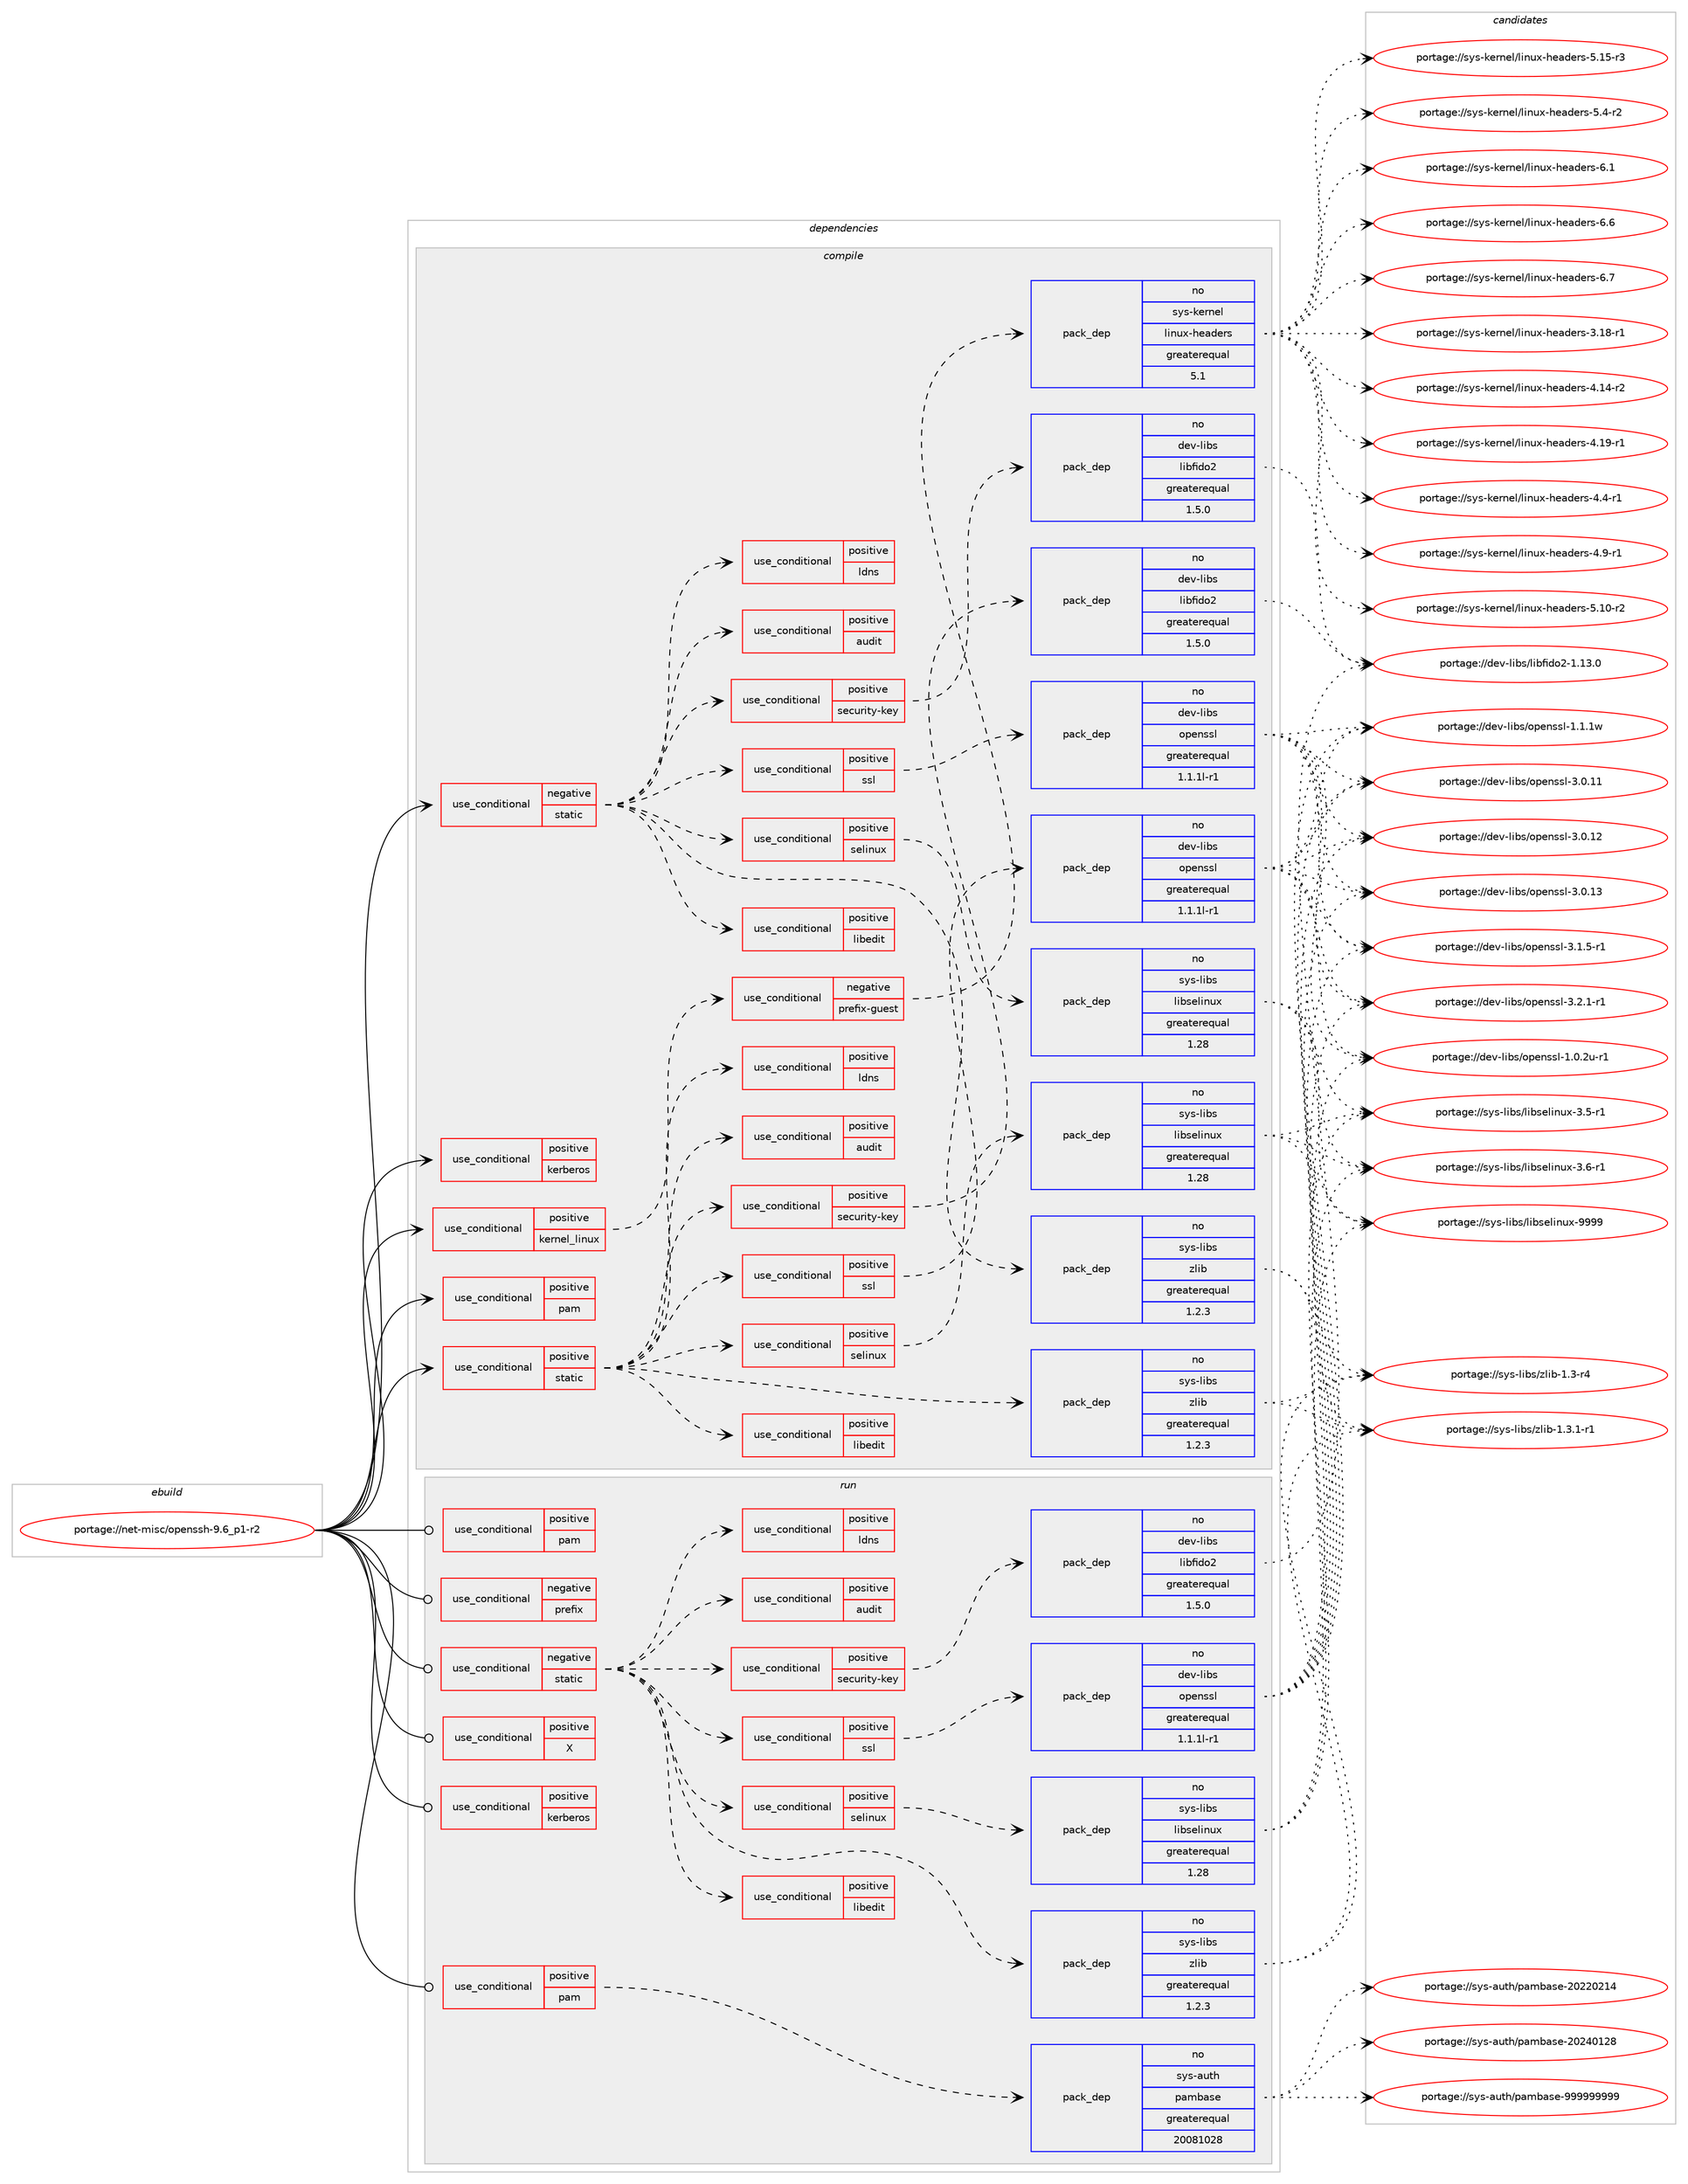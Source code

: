 digraph prolog {

# *************
# Graph options
# *************

newrank=true;
concentrate=true;
compound=true;
graph [rankdir=LR,fontname=Helvetica,fontsize=10,ranksep=1.5];#, ranksep=2.5, nodesep=0.2];
edge  [arrowhead=vee];
node  [fontname=Helvetica,fontsize=10];

# **********
# The ebuild
# **********

subgraph cluster_leftcol {
color=gray;
rank=same;
label=<<i>ebuild</i>>;
id [label="portage://net-misc/openssh-9.6_p1-r2", color=red, width=4, href="../net-misc/openssh-9.6_p1-r2.svg"];
}

# ****************
# The dependencies
# ****************

subgraph cluster_midcol {
color=gray;
label=<<i>dependencies</i>>;
subgraph cluster_compile {
fillcolor="#eeeeee";
style=filled;
label=<<i>compile</i>>;
subgraph cond3177 {
dependency4080 [label=<<TABLE BORDER="0" CELLBORDER="1" CELLSPACING="0" CELLPADDING="4"><TR><TD ROWSPAN="3" CELLPADDING="10">use_conditional</TD></TR><TR><TD>negative</TD></TR><TR><TD>static</TD></TR></TABLE>>, shape=none, color=red];
subgraph cond3178 {
dependency4081 [label=<<TABLE BORDER="0" CELLBORDER="1" CELLSPACING="0" CELLPADDING="4"><TR><TD ROWSPAN="3" CELLPADDING="10">use_conditional</TD></TR><TR><TD>positive</TD></TR><TR><TD>audit</TD></TR></TABLE>>, shape=none, color=red];
# *** BEGIN UNKNOWN DEPENDENCY TYPE (TODO) ***
# dependency4081 -> package_dependency(portage://net-misc/openssh-9.6_p1-r2,install,no,sys-process,audit,none,[,,],[],[])
# *** END UNKNOWN DEPENDENCY TYPE (TODO) ***

}
dependency4080:e -> dependency4081:w [weight=20,style="dashed",arrowhead="vee"];
subgraph cond3179 {
dependency4082 [label=<<TABLE BORDER="0" CELLBORDER="1" CELLSPACING="0" CELLPADDING="4"><TR><TD ROWSPAN="3" CELLPADDING="10">use_conditional</TD></TR><TR><TD>positive</TD></TR><TR><TD>ldns</TD></TR></TABLE>>, shape=none, color=red];
# *** BEGIN UNKNOWN DEPENDENCY TYPE (TODO) ***
# dependency4082 -> package_dependency(portage://net-misc/openssh-9.6_p1-r2,install,no,net-libs,ldns,none,[,,],[],[])
# *** END UNKNOWN DEPENDENCY TYPE (TODO) ***

# *** BEGIN UNKNOWN DEPENDENCY TYPE (TODO) ***
# dependency4082 -> package_dependency(portage://net-misc/openssh-9.6_p1-r2,install,no,net-libs,ldns,none,[,,],[],[use(enable(ecdsa),positive),use(enable(ssl),positive)])
# *** END UNKNOWN DEPENDENCY TYPE (TODO) ***

}
dependency4080:e -> dependency4082:w [weight=20,style="dashed",arrowhead="vee"];
subgraph cond3180 {
dependency4083 [label=<<TABLE BORDER="0" CELLBORDER="1" CELLSPACING="0" CELLPADDING="4"><TR><TD ROWSPAN="3" CELLPADDING="10">use_conditional</TD></TR><TR><TD>positive</TD></TR><TR><TD>libedit</TD></TR></TABLE>>, shape=none, color=red];
# *** BEGIN UNKNOWN DEPENDENCY TYPE (TODO) ***
# dependency4083 -> package_dependency(portage://net-misc/openssh-9.6_p1-r2,install,no,dev-libs,libedit,none,[,,],any_same_slot,[])
# *** END UNKNOWN DEPENDENCY TYPE (TODO) ***

}
dependency4080:e -> dependency4083:w [weight=20,style="dashed",arrowhead="vee"];
subgraph cond3181 {
dependency4084 [label=<<TABLE BORDER="0" CELLBORDER="1" CELLSPACING="0" CELLPADDING="4"><TR><TD ROWSPAN="3" CELLPADDING="10">use_conditional</TD></TR><TR><TD>positive</TD></TR><TR><TD>security-key</TD></TR></TABLE>>, shape=none, color=red];
subgraph pack863 {
dependency4085 [label=<<TABLE BORDER="0" CELLBORDER="1" CELLSPACING="0" CELLPADDING="4" WIDTH="220"><TR><TD ROWSPAN="6" CELLPADDING="30">pack_dep</TD></TR><TR><TD WIDTH="110">no</TD></TR><TR><TD>dev-libs</TD></TR><TR><TD>libfido2</TD></TR><TR><TD>greaterequal</TD></TR><TR><TD>1.5.0</TD></TR></TABLE>>, shape=none, color=blue];
}
dependency4084:e -> dependency4085:w [weight=20,style="dashed",arrowhead="vee"];
}
dependency4080:e -> dependency4084:w [weight=20,style="dashed",arrowhead="vee"];
subgraph cond3182 {
dependency4086 [label=<<TABLE BORDER="0" CELLBORDER="1" CELLSPACING="0" CELLPADDING="4"><TR><TD ROWSPAN="3" CELLPADDING="10">use_conditional</TD></TR><TR><TD>positive</TD></TR><TR><TD>selinux</TD></TR></TABLE>>, shape=none, color=red];
subgraph pack864 {
dependency4087 [label=<<TABLE BORDER="0" CELLBORDER="1" CELLSPACING="0" CELLPADDING="4" WIDTH="220"><TR><TD ROWSPAN="6" CELLPADDING="30">pack_dep</TD></TR><TR><TD WIDTH="110">no</TD></TR><TR><TD>sys-libs</TD></TR><TR><TD>libselinux</TD></TR><TR><TD>greaterequal</TD></TR><TR><TD>1.28</TD></TR></TABLE>>, shape=none, color=blue];
}
dependency4086:e -> dependency4087:w [weight=20,style="dashed",arrowhead="vee"];
}
dependency4080:e -> dependency4086:w [weight=20,style="dashed",arrowhead="vee"];
subgraph cond3183 {
dependency4088 [label=<<TABLE BORDER="0" CELLBORDER="1" CELLSPACING="0" CELLPADDING="4"><TR><TD ROWSPAN="3" CELLPADDING="10">use_conditional</TD></TR><TR><TD>positive</TD></TR><TR><TD>ssl</TD></TR></TABLE>>, shape=none, color=red];
subgraph pack865 {
dependency4089 [label=<<TABLE BORDER="0" CELLBORDER="1" CELLSPACING="0" CELLPADDING="4" WIDTH="220"><TR><TD ROWSPAN="6" CELLPADDING="30">pack_dep</TD></TR><TR><TD WIDTH="110">no</TD></TR><TR><TD>dev-libs</TD></TR><TR><TD>openssl</TD></TR><TR><TD>greaterequal</TD></TR><TR><TD>1.1.1l-r1</TD></TR></TABLE>>, shape=none, color=blue];
}
dependency4088:e -> dependency4089:w [weight=20,style="dashed",arrowhead="vee"];
}
dependency4080:e -> dependency4088:w [weight=20,style="dashed",arrowhead="vee"];
# *** BEGIN UNKNOWN DEPENDENCY TYPE (TODO) ***
# dependency4080 -> package_dependency(portage://net-misc/openssh-9.6_p1-r2,install,no,virtual,libcrypt,none,[,,],any_same_slot,[])
# *** END UNKNOWN DEPENDENCY TYPE (TODO) ***

subgraph pack866 {
dependency4090 [label=<<TABLE BORDER="0" CELLBORDER="1" CELLSPACING="0" CELLPADDING="4" WIDTH="220"><TR><TD ROWSPAN="6" CELLPADDING="30">pack_dep</TD></TR><TR><TD WIDTH="110">no</TD></TR><TR><TD>sys-libs</TD></TR><TR><TD>zlib</TD></TR><TR><TD>greaterequal</TD></TR><TR><TD>1.2.3</TD></TR></TABLE>>, shape=none, color=blue];
}
dependency4080:e -> dependency4090:w [weight=20,style="dashed",arrowhead="vee"];
}
id:e -> dependency4080:w [weight=20,style="solid",arrowhead="vee"];
subgraph cond3184 {
dependency4091 [label=<<TABLE BORDER="0" CELLBORDER="1" CELLSPACING="0" CELLPADDING="4"><TR><TD ROWSPAN="3" CELLPADDING="10">use_conditional</TD></TR><TR><TD>positive</TD></TR><TR><TD>kerberos</TD></TR></TABLE>>, shape=none, color=red];
# *** BEGIN UNKNOWN DEPENDENCY TYPE (TODO) ***
# dependency4091 -> package_dependency(portage://net-misc/openssh-9.6_p1-r2,install,no,virtual,krb5,none,[,,],[],[])
# *** END UNKNOWN DEPENDENCY TYPE (TODO) ***

}
id:e -> dependency4091:w [weight=20,style="solid",arrowhead="vee"];
subgraph cond3185 {
dependency4092 [label=<<TABLE BORDER="0" CELLBORDER="1" CELLSPACING="0" CELLPADDING="4"><TR><TD ROWSPAN="3" CELLPADDING="10">use_conditional</TD></TR><TR><TD>positive</TD></TR><TR><TD>kernel_linux</TD></TR></TABLE>>, shape=none, color=red];
subgraph cond3186 {
dependency4093 [label=<<TABLE BORDER="0" CELLBORDER="1" CELLSPACING="0" CELLPADDING="4"><TR><TD ROWSPAN="3" CELLPADDING="10">use_conditional</TD></TR><TR><TD>negative</TD></TR><TR><TD>prefix-guest</TD></TR></TABLE>>, shape=none, color=red];
subgraph pack867 {
dependency4094 [label=<<TABLE BORDER="0" CELLBORDER="1" CELLSPACING="0" CELLPADDING="4" WIDTH="220"><TR><TD ROWSPAN="6" CELLPADDING="30">pack_dep</TD></TR><TR><TD WIDTH="110">no</TD></TR><TR><TD>sys-kernel</TD></TR><TR><TD>linux-headers</TD></TR><TR><TD>greaterequal</TD></TR><TR><TD>5.1</TD></TR></TABLE>>, shape=none, color=blue];
}
dependency4093:e -> dependency4094:w [weight=20,style="dashed",arrowhead="vee"];
}
dependency4092:e -> dependency4093:w [weight=20,style="dashed",arrowhead="vee"];
}
id:e -> dependency4092:w [weight=20,style="solid",arrowhead="vee"];
subgraph cond3187 {
dependency4095 [label=<<TABLE BORDER="0" CELLBORDER="1" CELLSPACING="0" CELLPADDING="4"><TR><TD ROWSPAN="3" CELLPADDING="10">use_conditional</TD></TR><TR><TD>positive</TD></TR><TR><TD>pam</TD></TR></TABLE>>, shape=none, color=red];
# *** BEGIN UNKNOWN DEPENDENCY TYPE (TODO) ***
# dependency4095 -> package_dependency(portage://net-misc/openssh-9.6_p1-r2,install,no,sys-libs,pam,none,[,,],[],[])
# *** END UNKNOWN DEPENDENCY TYPE (TODO) ***

}
id:e -> dependency4095:w [weight=20,style="solid",arrowhead="vee"];
subgraph cond3188 {
dependency4096 [label=<<TABLE BORDER="0" CELLBORDER="1" CELLSPACING="0" CELLPADDING="4"><TR><TD ROWSPAN="3" CELLPADDING="10">use_conditional</TD></TR><TR><TD>positive</TD></TR><TR><TD>static</TD></TR></TABLE>>, shape=none, color=red];
subgraph cond3189 {
dependency4097 [label=<<TABLE BORDER="0" CELLBORDER="1" CELLSPACING="0" CELLPADDING="4"><TR><TD ROWSPAN="3" CELLPADDING="10">use_conditional</TD></TR><TR><TD>positive</TD></TR><TR><TD>audit</TD></TR></TABLE>>, shape=none, color=red];
# *** BEGIN UNKNOWN DEPENDENCY TYPE (TODO) ***
# dependency4097 -> package_dependency(portage://net-misc/openssh-9.6_p1-r2,install,no,sys-process,audit,none,[,,],[],[use(enable(static-libs),positive)])
# *** END UNKNOWN DEPENDENCY TYPE (TODO) ***

}
dependency4096:e -> dependency4097:w [weight=20,style="dashed",arrowhead="vee"];
subgraph cond3190 {
dependency4098 [label=<<TABLE BORDER="0" CELLBORDER="1" CELLSPACING="0" CELLPADDING="4"><TR><TD ROWSPAN="3" CELLPADDING="10">use_conditional</TD></TR><TR><TD>positive</TD></TR><TR><TD>ldns</TD></TR></TABLE>>, shape=none, color=red];
# *** BEGIN UNKNOWN DEPENDENCY TYPE (TODO) ***
# dependency4098 -> package_dependency(portage://net-misc/openssh-9.6_p1-r2,install,no,net-libs,ldns,none,[,,],[],[use(enable(static-libs),positive)])
# *** END UNKNOWN DEPENDENCY TYPE (TODO) ***

# *** BEGIN UNKNOWN DEPENDENCY TYPE (TODO) ***
# dependency4098 -> package_dependency(portage://net-misc/openssh-9.6_p1-r2,install,no,net-libs,ldns,none,[,,],[],[use(enable(ecdsa),positive),use(enable(ssl),positive)])
# *** END UNKNOWN DEPENDENCY TYPE (TODO) ***

}
dependency4096:e -> dependency4098:w [weight=20,style="dashed",arrowhead="vee"];
subgraph cond3191 {
dependency4099 [label=<<TABLE BORDER="0" CELLBORDER="1" CELLSPACING="0" CELLPADDING="4"><TR><TD ROWSPAN="3" CELLPADDING="10">use_conditional</TD></TR><TR><TD>positive</TD></TR><TR><TD>libedit</TD></TR></TABLE>>, shape=none, color=red];
# *** BEGIN UNKNOWN DEPENDENCY TYPE (TODO) ***
# dependency4099 -> package_dependency(portage://net-misc/openssh-9.6_p1-r2,install,no,dev-libs,libedit,none,[,,],any_same_slot,[use(enable(static-libs),positive)])
# *** END UNKNOWN DEPENDENCY TYPE (TODO) ***

}
dependency4096:e -> dependency4099:w [weight=20,style="dashed",arrowhead="vee"];
subgraph cond3192 {
dependency4100 [label=<<TABLE BORDER="0" CELLBORDER="1" CELLSPACING="0" CELLPADDING="4"><TR><TD ROWSPAN="3" CELLPADDING="10">use_conditional</TD></TR><TR><TD>positive</TD></TR><TR><TD>security-key</TD></TR></TABLE>>, shape=none, color=red];
subgraph pack868 {
dependency4101 [label=<<TABLE BORDER="0" CELLBORDER="1" CELLSPACING="0" CELLPADDING="4" WIDTH="220"><TR><TD ROWSPAN="6" CELLPADDING="30">pack_dep</TD></TR><TR><TD WIDTH="110">no</TD></TR><TR><TD>dev-libs</TD></TR><TR><TD>libfido2</TD></TR><TR><TD>greaterequal</TD></TR><TR><TD>1.5.0</TD></TR></TABLE>>, shape=none, color=blue];
}
dependency4100:e -> dependency4101:w [weight=20,style="dashed",arrowhead="vee"];
}
dependency4096:e -> dependency4100:w [weight=20,style="dashed",arrowhead="vee"];
subgraph cond3193 {
dependency4102 [label=<<TABLE BORDER="0" CELLBORDER="1" CELLSPACING="0" CELLPADDING="4"><TR><TD ROWSPAN="3" CELLPADDING="10">use_conditional</TD></TR><TR><TD>positive</TD></TR><TR><TD>selinux</TD></TR></TABLE>>, shape=none, color=red];
subgraph pack869 {
dependency4103 [label=<<TABLE BORDER="0" CELLBORDER="1" CELLSPACING="0" CELLPADDING="4" WIDTH="220"><TR><TD ROWSPAN="6" CELLPADDING="30">pack_dep</TD></TR><TR><TD WIDTH="110">no</TD></TR><TR><TD>sys-libs</TD></TR><TR><TD>libselinux</TD></TR><TR><TD>greaterequal</TD></TR><TR><TD>1.28</TD></TR></TABLE>>, shape=none, color=blue];
}
dependency4102:e -> dependency4103:w [weight=20,style="dashed",arrowhead="vee"];
}
dependency4096:e -> dependency4102:w [weight=20,style="dashed",arrowhead="vee"];
subgraph cond3194 {
dependency4104 [label=<<TABLE BORDER="0" CELLBORDER="1" CELLSPACING="0" CELLPADDING="4"><TR><TD ROWSPAN="3" CELLPADDING="10">use_conditional</TD></TR><TR><TD>positive</TD></TR><TR><TD>ssl</TD></TR></TABLE>>, shape=none, color=red];
subgraph pack870 {
dependency4105 [label=<<TABLE BORDER="0" CELLBORDER="1" CELLSPACING="0" CELLPADDING="4" WIDTH="220"><TR><TD ROWSPAN="6" CELLPADDING="30">pack_dep</TD></TR><TR><TD WIDTH="110">no</TD></TR><TR><TD>dev-libs</TD></TR><TR><TD>openssl</TD></TR><TR><TD>greaterequal</TD></TR><TR><TD>1.1.1l-r1</TD></TR></TABLE>>, shape=none, color=blue];
}
dependency4104:e -> dependency4105:w [weight=20,style="dashed",arrowhead="vee"];
}
dependency4096:e -> dependency4104:w [weight=20,style="dashed",arrowhead="vee"];
# *** BEGIN UNKNOWN DEPENDENCY TYPE (TODO) ***
# dependency4096 -> package_dependency(portage://net-misc/openssh-9.6_p1-r2,install,no,virtual,libcrypt,none,[,,],any_same_slot,[use(enable(static-libs),positive)])
# *** END UNKNOWN DEPENDENCY TYPE (TODO) ***

subgraph pack871 {
dependency4106 [label=<<TABLE BORDER="0" CELLBORDER="1" CELLSPACING="0" CELLPADDING="4" WIDTH="220"><TR><TD ROWSPAN="6" CELLPADDING="30">pack_dep</TD></TR><TR><TD WIDTH="110">no</TD></TR><TR><TD>sys-libs</TD></TR><TR><TD>zlib</TD></TR><TR><TD>greaterequal</TD></TR><TR><TD>1.2.3</TD></TR></TABLE>>, shape=none, color=blue];
}
dependency4096:e -> dependency4106:w [weight=20,style="dashed",arrowhead="vee"];
}
id:e -> dependency4096:w [weight=20,style="solid",arrowhead="vee"];
# *** BEGIN UNKNOWN DEPENDENCY TYPE (TODO) ***
# id -> package_dependency(portage://net-misc/openssh-9.6_p1-r2,install,no,acct-group,sshd,none,[,,],[],[])
# *** END UNKNOWN DEPENDENCY TYPE (TODO) ***

# *** BEGIN UNKNOWN DEPENDENCY TYPE (TODO) ***
# id -> package_dependency(portage://net-misc/openssh-9.6_p1-r2,install,no,acct-user,sshd,none,[,,],[],[])
# *** END UNKNOWN DEPENDENCY TYPE (TODO) ***

# *** BEGIN UNKNOWN DEPENDENCY TYPE (TODO) ***
# id -> package_dependency(portage://net-misc/openssh-9.6_p1-r2,install,no,virtual,os-headers,none,[,,],[],[])
# *** END UNKNOWN DEPENDENCY TYPE (TODO) ***

}
subgraph cluster_compileandrun {
fillcolor="#eeeeee";
style=filled;
label=<<i>compile and run</i>>;
}
subgraph cluster_run {
fillcolor="#eeeeee";
style=filled;
label=<<i>run</i>>;
subgraph cond3195 {
dependency4107 [label=<<TABLE BORDER="0" CELLBORDER="1" CELLSPACING="0" CELLPADDING="4"><TR><TD ROWSPAN="3" CELLPADDING="10">use_conditional</TD></TR><TR><TD>negative</TD></TR><TR><TD>prefix</TD></TR></TABLE>>, shape=none, color=red];
# *** BEGIN UNKNOWN DEPENDENCY TYPE (TODO) ***
# dependency4107 -> package_dependency(portage://net-misc/openssh-9.6_p1-r2,run,no,sys-apps,shadow,none,[,,],[],[])
# *** END UNKNOWN DEPENDENCY TYPE (TODO) ***

}
id:e -> dependency4107:w [weight=20,style="solid",arrowhead="odot"];
subgraph cond3196 {
dependency4108 [label=<<TABLE BORDER="0" CELLBORDER="1" CELLSPACING="0" CELLPADDING="4"><TR><TD ROWSPAN="3" CELLPADDING="10">use_conditional</TD></TR><TR><TD>negative</TD></TR><TR><TD>static</TD></TR></TABLE>>, shape=none, color=red];
subgraph cond3197 {
dependency4109 [label=<<TABLE BORDER="0" CELLBORDER="1" CELLSPACING="0" CELLPADDING="4"><TR><TD ROWSPAN="3" CELLPADDING="10">use_conditional</TD></TR><TR><TD>positive</TD></TR><TR><TD>audit</TD></TR></TABLE>>, shape=none, color=red];
# *** BEGIN UNKNOWN DEPENDENCY TYPE (TODO) ***
# dependency4109 -> package_dependency(portage://net-misc/openssh-9.6_p1-r2,run,no,sys-process,audit,none,[,,],[],[])
# *** END UNKNOWN DEPENDENCY TYPE (TODO) ***

}
dependency4108:e -> dependency4109:w [weight=20,style="dashed",arrowhead="vee"];
subgraph cond3198 {
dependency4110 [label=<<TABLE BORDER="0" CELLBORDER="1" CELLSPACING="0" CELLPADDING="4"><TR><TD ROWSPAN="3" CELLPADDING="10">use_conditional</TD></TR><TR><TD>positive</TD></TR><TR><TD>ldns</TD></TR></TABLE>>, shape=none, color=red];
# *** BEGIN UNKNOWN DEPENDENCY TYPE (TODO) ***
# dependency4110 -> package_dependency(portage://net-misc/openssh-9.6_p1-r2,run,no,net-libs,ldns,none,[,,],[],[])
# *** END UNKNOWN DEPENDENCY TYPE (TODO) ***

# *** BEGIN UNKNOWN DEPENDENCY TYPE (TODO) ***
# dependency4110 -> package_dependency(portage://net-misc/openssh-9.6_p1-r2,run,no,net-libs,ldns,none,[,,],[],[use(enable(ecdsa),positive),use(enable(ssl),positive)])
# *** END UNKNOWN DEPENDENCY TYPE (TODO) ***

}
dependency4108:e -> dependency4110:w [weight=20,style="dashed",arrowhead="vee"];
subgraph cond3199 {
dependency4111 [label=<<TABLE BORDER="0" CELLBORDER="1" CELLSPACING="0" CELLPADDING="4"><TR><TD ROWSPAN="3" CELLPADDING="10">use_conditional</TD></TR><TR><TD>positive</TD></TR><TR><TD>libedit</TD></TR></TABLE>>, shape=none, color=red];
# *** BEGIN UNKNOWN DEPENDENCY TYPE (TODO) ***
# dependency4111 -> package_dependency(portage://net-misc/openssh-9.6_p1-r2,run,no,dev-libs,libedit,none,[,,],any_same_slot,[])
# *** END UNKNOWN DEPENDENCY TYPE (TODO) ***

}
dependency4108:e -> dependency4111:w [weight=20,style="dashed",arrowhead="vee"];
subgraph cond3200 {
dependency4112 [label=<<TABLE BORDER="0" CELLBORDER="1" CELLSPACING="0" CELLPADDING="4"><TR><TD ROWSPAN="3" CELLPADDING="10">use_conditional</TD></TR><TR><TD>positive</TD></TR><TR><TD>security-key</TD></TR></TABLE>>, shape=none, color=red];
subgraph pack872 {
dependency4113 [label=<<TABLE BORDER="0" CELLBORDER="1" CELLSPACING="0" CELLPADDING="4" WIDTH="220"><TR><TD ROWSPAN="6" CELLPADDING="30">pack_dep</TD></TR><TR><TD WIDTH="110">no</TD></TR><TR><TD>dev-libs</TD></TR><TR><TD>libfido2</TD></TR><TR><TD>greaterequal</TD></TR><TR><TD>1.5.0</TD></TR></TABLE>>, shape=none, color=blue];
}
dependency4112:e -> dependency4113:w [weight=20,style="dashed",arrowhead="vee"];
}
dependency4108:e -> dependency4112:w [weight=20,style="dashed",arrowhead="vee"];
subgraph cond3201 {
dependency4114 [label=<<TABLE BORDER="0" CELLBORDER="1" CELLSPACING="0" CELLPADDING="4"><TR><TD ROWSPAN="3" CELLPADDING="10">use_conditional</TD></TR><TR><TD>positive</TD></TR><TR><TD>selinux</TD></TR></TABLE>>, shape=none, color=red];
subgraph pack873 {
dependency4115 [label=<<TABLE BORDER="0" CELLBORDER="1" CELLSPACING="0" CELLPADDING="4" WIDTH="220"><TR><TD ROWSPAN="6" CELLPADDING="30">pack_dep</TD></TR><TR><TD WIDTH="110">no</TD></TR><TR><TD>sys-libs</TD></TR><TR><TD>libselinux</TD></TR><TR><TD>greaterequal</TD></TR><TR><TD>1.28</TD></TR></TABLE>>, shape=none, color=blue];
}
dependency4114:e -> dependency4115:w [weight=20,style="dashed",arrowhead="vee"];
}
dependency4108:e -> dependency4114:w [weight=20,style="dashed",arrowhead="vee"];
subgraph cond3202 {
dependency4116 [label=<<TABLE BORDER="0" CELLBORDER="1" CELLSPACING="0" CELLPADDING="4"><TR><TD ROWSPAN="3" CELLPADDING="10">use_conditional</TD></TR><TR><TD>positive</TD></TR><TR><TD>ssl</TD></TR></TABLE>>, shape=none, color=red];
subgraph pack874 {
dependency4117 [label=<<TABLE BORDER="0" CELLBORDER="1" CELLSPACING="0" CELLPADDING="4" WIDTH="220"><TR><TD ROWSPAN="6" CELLPADDING="30">pack_dep</TD></TR><TR><TD WIDTH="110">no</TD></TR><TR><TD>dev-libs</TD></TR><TR><TD>openssl</TD></TR><TR><TD>greaterequal</TD></TR><TR><TD>1.1.1l-r1</TD></TR></TABLE>>, shape=none, color=blue];
}
dependency4116:e -> dependency4117:w [weight=20,style="dashed",arrowhead="vee"];
}
dependency4108:e -> dependency4116:w [weight=20,style="dashed",arrowhead="vee"];
# *** BEGIN UNKNOWN DEPENDENCY TYPE (TODO) ***
# dependency4108 -> package_dependency(portage://net-misc/openssh-9.6_p1-r2,run,no,virtual,libcrypt,none,[,,],any_same_slot,[])
# *** END UNKNOWN DEPENDENCY TYPE (TODO) ***

subgraph pack875 {
dependency4118 [label=<<TABLE BORDER="0" CELLBORDER="1" CELLSPACING="0" CELLPADDING="4" WIDTH="220"><TR><TD ROWSPAN="6" CELLPADDING="30">pack_dep</TD></TR><TR><TD WIDTH="110">no</TD></TR><TR><TD>sys-libs</TD></TR><TR><TD>zlib</TD></TR><TR><TD>greaterequal</TD></TR><TR><TD>1.2.3</TD></TR></TABLE>>, shape=none, color=blue];
}
dependency4108:e -> dependency4118:w [weight=20,style="dashed",arrowhead="vee"];
}
id:e -> dependency4108:w [weight=20,style="solid",arrowhead="odot"];
subgraph cond3203 {
dependency4119 [label=<<TABLE BORDER="0" CELLBORDER="1" CELLSPACING="0" CELLPADDING="4"><TR><TD ROWSPAN="3" CELLPADDING="10">use_conditional</TD></TR><TR><TD>positive</TD></TR><TR><TD>X</TD></TR></TABLE>>, shape=none, color=red];
# *** BEGIN UNKNOWN DEPENDENCY TYPE (TODO) ***
# dependency4119 -> package_dependency(portage://net-misc/openssh-9.6_p1-r2,run,no,x11-apps,xauth,none,[,,],[],[])
# *** END UNKNOWN DEPENDENCY TYPE (TODO) ***

}
id:e -> dependency4119:w [weight=20,style="solid",arrowhead="odot"];
subgraph cond3204 {
dependency4120 [label=<<TABLE BORDER="0" CELLBORDER="1" CELLSPACING="0" CELLPADDING="4"><TR><TD ROWSPAN="3" CELLPADDING="10">use_conditional</TD></TR><TR><TD>positive</TD></TR><TR><TD>kerberos</TD></TR></TABLE>>, shape=none, color=red];
# *** BEGIN UNKNOWN DEPENDENCY TYPE (TODO) ***
# dependency4120 -> package_dependency(portage://net-misc/openssh-9.6_p1-r2,run,no,virtual,krb5,none,[,,],[],[])
# *** END UNKNOWN DEPENDENCY TYPE (TODO) ***

}
id:e -> dependency4120:w [weight=20,style="solid",arrowhead="odot"];
subgraph cond3205 {
dependency4121 [label=<<TABLE BORDER="0" CELLBORDER="1" CELLSPACING="0" CELLPADDING="4"><TR><TD ROWSPAN="3" CELLPADDING="10">use_conditional</TD></TR><TR><TD>positive</TD></TR><TR><TD>pam</TD></TR></TABLE>>, shape=none, color=red];
subgraph pack876 {
dependency4122 [label=<<TABLE BORDER="0" CELLBORDER="1" CELLSPACING="0" CELLPADDING="4" WIDTH="220"><TR><TD ROWSPAN="6" CELLPADDING="30">pack_dep</TD></TR><TR><TD WIDTH="110">no</TD></TR><TR><TD>sys-auth</TD></TR><TR><TD>pambase</TD></TR><TR><TD>greaterequal</TD></TR><TR><TD>20081028</TD></TR></TABLE>>, shape=none, color=blue];
}
dependency4121:e -> dependency4122:w [weight=20,style="dashed",arrowhead="vee"];
}
id:e -> dependency4121:w [weight=20,style="solid",arrowhead="odot"];
subgraph cond3206 {
dependency4123 [label=<<TABLE BORDER="0" CELLBORDER="1" CELLSPACING="0" CELLPADDING="4"><TR><TD ROWSPAN="3" CELLPADDING="10">use_conditional</TD></TR><TR><TD>positive</TD></TR><TR><TD>pam</TD></TR></TABLE>>, shape=none, color=red];
# *** BEGIN UNKNOWN DEPENDENCY TYPE (TODO) ***
# dependency4123 -> package_dependency(portage://net-misc/openssh-9.6_p1-r2,run,no,sys-libs,pam,none,[,,],[],[])
# *** END UNKNOWN DEPENDENCY TYPE (TODO) ***

}
id:e -> dependency4123:w [weight=20,style="solid",arrowhead="odot"];
# *** BEGIN UNKNOWN DEPENDENCY TYPE (TODO) ***
# id -> package_dependency(portage://net-misc/openssh-9.6_p1-r2,run,no,acct-group,sshd,none,[,,],[],[])
# *** END UNKNOWN DEPENDENCY TYPE (TODO) ***

# *** BEGIN UNKNOWN DEPENDENCY TYPE (TODO) ***
# id -> package_dependency(portage://net-misc/openssh-9.6_p1-r2,run,no,acct-user,sshd,none,[,,],[],[])
# *** END UNKNOWN DEPENDENCY TYPE (TODO) ***

# *** BEGIN UNKNOWN DEPENDENCY TYPE (TODO) ***
# id -> package_dependency(portage://net-misc/openssh-9.6_p1-r2,run,weak,net-misc,openssh-contrib,none,[,,],[],[])
# *** END UNKNOWN DEPENDENCY TYPE (TODO) ***

}
}

# **************
# The candidates
# **************

subgraph cluster_choices {
rank=same;
color=gray;
label=<<i>candidates</i>>;

subgraph choice863 {
color=black;
nodesep=1;
choice100101118451081059811547108105981021051001115045494649514648 [label="portage://dev-libs/libfido2-1.13.0", color=red, width=4,href="../dev-libs/libfido2-1.13.0.svg"];
dependency4085:e -> choice100101118451081059811547108105981021051001115045494649514648:w [style=dotted,weight="100"];
}
subgraph choice864 {
color=black;
nodesep=1;
choice11512111545108105981154710810598115101108105110117120455146534511449 [label="portage://sys-libs/libselinux-3.5-r1", color=red, width=4,href="../sys-libs/libselinux-3.5-r1.svg"];
choice11512111545108105981154710810598115101108105110117120455146544511449 [label="portage://sys-libs/libselinux-3.6-r1", color=red, width=4,href="../sys-libs/libselinux-3.6-r1.svg"];
choice115121115451081059811547108105981151011081051101171204557575757 [label="portage://sys-libs/libselinux-9999", color=red, width=4,href="../sys-libs/libselinux-9999.svg"];
dependency4087:e -> choice11512111545108105981154710810598115101108105110117120455146534511449:w [style=dotted,weight="100"];
dependency4087:e -> choice11512111545108105981154710810598115101108105110117120455146544511449:w [style=dotted,weight="100"];
dependency4087:e -> choice115121115451081059811547108105981151011081051101171204557575757:w [style=dotted,weight="100"];
}
subgraph choice865 {
color=black;
nodesep=1;
choice1001011184510810598115471111121011101151151084549464846501174511449 [label="portage://dev-libs/openssl-1.0.2u-r1", color=red, width=4,href="../dev-libs/openssl-1.0.2u-r1.svg"];
choice100101118451081059811547111112101110115115108454946494649119 [label="portage://dev-libs/openssl-1.1.1w", color=red, width=4,href="../dev-libs/openssl-1.1.1w.svg"];
choice10010111845108105981154711111210111011511510845514648464949 [label="portage://dev-libs/openssl-3.0.11", color=red, width=4,href="../dev-libs/openssl-3.0.11.svg"];
choice10010111845108105981154711111210111011511510845514648464950 [label="portage://dev-libs/openssl-3.0.12", color=red, width=4,href="../dev-libs/openssl-3.0.12.svg"];
choice10010111845108105981154711111210111011511510845514648464951 [label="portage://dev-libs/openssl-3.0.13", color=red, width=4,href="../dev-libs/openssl-3.0.13.svg"];
choice1001011184510810598115471111121011101151151084551464946534511449 [label="portage://dev-libs/openssl-3.1.5-r1", color=red, width=4,href="../dev-libs/openssl-3.1.5-r1.svg"];
choice1001011184510810598115471111121011101151151084551465046494511449 [label="portage://dev-libs/openssl-3.2.1-r1", color=red, width=4,href="../dev-libs/openssl-3.2.1-r1.svg"];
dependency4089:e -> choice1001011184510810598115471111121011101151151084549464846501174511449:w [style=dotted,weight="100"];
dependency4089:e -> choice100101118451081059811547111112101110115115108454946494649119:w [style=dotted,weight="100"];
dependency4089:e -> choice10010111845108105981154711111210111011511510845514648464949:w [style=dotted,weight="100"];
dependency4089:e -> choice10010111845108105981154711111210111011511510845514648464950:w [style=dotted,weight="100"];
dependency4089:e -> choice10010111845108105981154711111210111011511510845514648464951:w [style=dotted,weight="100"];
dependency4089:e -> choice1001011184510810598115471111121011101151151084551464946534511449:w [style=dotted,weight="100"];
dependency4089:e -> choice1001011184510810598115471111121011101151151084551465046494511449:w [style=dotted,weight="100"];
}
subgraph choice866 {
color=black;
nodesep=1;
choice11512111545108105981154712210810598454946514511452 [label="portage://sys-libs/zlib-1.3-r4", color=red, width=4,href="../sys-libs/zlib-1.3-r4.svg"];
choice115121115451081059811547122108105984549465146494511449 [label="portage://sys-libs/zlib-1.3.1-r1", color=red, width=4,href="../sys-libs/zlib-1.3.1-r1.svg"];
dependency4090:e -> choice11512111545108105981154712210810598454946514511452:w [style=dotted,weight="100"];
dependency4090:e -> choice115121115451081059811547122108105984549465146494511449:w [style=dotted,weight="100"];
}
subgraph choice867 {
color=black;
nodesep=1;
choice1151211154510710111411010110847108105110117120451041019710010111411545514649564511449 [label="portage://sys-kernel/linux-headers-3.18-r1", color=red, width=4,href="../sys-kernel/linux-headers-3.18-r1.svg"];
choice1151211154510710111411010110847108105110117120451041019710010111411545524649524511450 [label="portage://sys-kernel/linux-headers-4.14-r2", color=red, width=4,href="../sys-kernel/linux-headers-4.14-r2.svg"];
choice1151211154510710111411010110847108105110117120451041019710010111411545524649574511449 [label="portage://sys-kernel/linux-headers-4.19-r1", color=red, width=4,href="../sys-kernel/linux-headers-4.19-r1.svg"];
choice11512111545107101114110101108471081051101171204510410197100101114115455246524511449 [label="portage://sys-kernel/linux-headers-4.4-r1", color=red, width=4,href="../sys-kernel/linux-headers-4.4-r1.svg"];
choice11512111545107101114110101108471081051101171204510410197100101114115455246574511449 [label="portage://sys-kernel/linux-headers-4.9-r1", color=red, width=4,href="../sys-kernel/linux-headers-4.9-r1.svg"];
choice1151211154510710111411010110847108105110117120451041019710010111411545534649484511450 [label="portage://sys-kernel/linux-headers-5.10-r2", color=red, width=4,href="../sys-kernel/linux-headers-5.10-r2.svg"];
choice1151211154510710111411010110847108105110117120451041019710010111411545534649534511451 [label="portage://sys-kernel/linux-headers-5.15-r3", color=red, width=4,href="../sys-kernel/linux-headers-5.15-r3.svg"];
choice11512111545107101114110101108471081051101171204510410197100101114115455346524511450 [label="portage://sys-kernel/linux-headers-5.4-r2", color=red, width=4,href="../sys-kernel/linux-headers-5.4-r2.svg"];
choice1151211154510710111411010110847108105110117120451041019710010111411545544649 [label="portage://sys-kernel/linux-headers-6.1", color=red, width=4,href="../sys-kernel/linux-headers-6.1.svg"];
choice1151211154510710111411010110847108105110117120451041019710010111411545544654 [label="portage://sys-kernel/linux-headers-6.6", color=red, width=4,href="../sys-kernel/linux-headers-6.6.svg"];
choice1151211154510710111411010110847108105110117120451041019710010111411545544655 [label="portage://sys-kernel/linux-headers-6.7", color=red, width=4,href="../sys-kernel/linux-headers-6.7.svg"];
dependency4094:e -> choice1151211154510710111411010110847108105110117120451041019710010111411545514649564511449:w [style=dotted,weight="100"];
dependency4094:e -> choice1151211154510710111411010110847108105110117120451041019710010111411545524649524511450:w [style=dotted,weight="100"];
dependency4094:e -> choice1151211154510710111411010110847108105110117120451041019710010111411545524649574511449:w [style=dotted,weight="100"];
dependency4094:e -> choice11512111545107101114110101108471081051101171204510410197100101114115455246524511449:w [style=dotted,weight="100"];
dependency4094:e -> choice11512111545107101114110101108471081051101171204510410197100101114115455246574511449:w [style=dotted,weight="100"];
dependency4094:e -> choice1151211154510710111411010110847108105110117120451041019710010111411545534649484511450:w [style=dotted,weight="100"];
dependency4094:e -> choice1151211154510710111411010110847108105110117120451041019710010111411545534649534511451:w [style=dotted,weight="100"];
dependency4094:e -> choice11512111545107101114110101108471081051101171204510410197100101114115455346524511450:w [style=dotted,weight="100"];
dependency4094:e -> choice1151211154510710111411010110847108105110117120451041019710010111411545544649:w [style=dotted,weight="100"];
dependency4094:e -> choice1151211154510710111411010110847108105110117120451041019710010111411545544654:w [style=dotted,weight="100"];
dependency4094:e -> choice1151211154510710111411010110847108105110117120451041019710010111411545544655:w [style=dotted,weight="100"];
}
subgraph choice868 {
color=black;
nodesep=1;
choice100101118451081059811547108105981021051001115045494649514648 [label="portage://dev-libs/libfido2-1.13.0", color=red, width=4,href="../dev-libs/libfido2-1.13.0.svg"];
dependency4101:e -> choice100101118451081059811547108105981021051001115045494649514648:w [style=dotted,weight="100"];
}
subgraph choice869 {
color=black;
nodesep=1;
choice11512111545108105981154710810598115101108105110117120455146534511449 [label="portage://sys-libs/libselinux-3.5-r1", color=red, width=4,href="../sys-libs/libselinux-3.5-r1.svg"];
choice11512111545108105981154710810598115101108105110117120455146544511449 [label="portage://sys-libs/libselinux-3.6-r1", color=red, width=4,href="../sys-libs/libselinux-3.6-r1.svg"];
choice115121115451081059811547108105981151011081051101171204557575757 [label="portage://sys-libs/libselinux-9999", color=red, width=4,href="../sys-libs/libselinux-9999.svg"];
dependency4103:e -> choice11512111545108105981154710810598115101108105110117120455146534511449:w [style=dotted,weight="100"];
dependency4103:e -> choice11512111545108105981154710810598115101108105110117120455146544511449:w [style=dotted,weight="100"];
dependency4103:e -> choice115121115451081059811547108105981151011081051101171204557575757:w [style=dotted,weight="100"];
}
subgraph choice870 {
color=black;
nodesep=1;
choice1001011184510810598115471111121011101151151084549464846501174511449 [label="portage://dev-libs/openssl-1.0.2u-r1", color=red, width=4,href="../dev-libs/openssl-1.0.2u-r1.svg"];
choice100101118451081059811547111112101110115115108454946494649119 [label="portage://dev-libs/openssl-1.1.1w", color=red, width=4,href="../dev-libs/openssl-1.1.1w.svg"];
choice10010111845108105981154711111210111011511510845514648464949 [label="portage://dev-libs/openssl-3.0.11", color=red, width=4,href="../dev-libs/openssl-3.0.11.svg"];
choice10010111845108105981154711111210111011511510845514648464950 [label="portage://dev-libs/openssl-3.0.12", color=red, width=4,href="../dev-libs/openssl-3.0.12.svg"];
choice10010111845108105981154711111210111011511510845514648464951 [label="portage://dev-libs/openssl-3.0.13", color=red, width=4,href="../dev-libs/openssl-3.0.13.svg"];
choice1001011184510810598115471111121011101151151084551464946534511449 [label="portage://dev-libs/openssl-3.1.5-r1", color=red, width=4,href="../dev-libs/openssl-3.1.5-r1.svg"];
choice1001011184510810598115471111121011101151151084551465046494511449 [label="portage://dev-libs/openssl-3.2.1-r1", color=red, width=4,href="../dev-libs/openssl-3.2.1-r1.svg"];
dependency4105:e -> choice1001011184510810598115471111121011101151151084549464846501174511449:w [style=dotted,weight="100"];
dependency4105:e -> choice100101118451081059811547111112101110115115108454946494649119:w [style=dotted,weight="100"];
dependency4105:e -> choice10010111845108105981154711111210111011511510845514648464949:w [style=dotted,weight="100"];
dependency4105:e -> choice10010111845108105981154711111210111011511510845514648464950:w [style=dotted,weight="100"];
dependency4105:e -> choice10010111845108105981154711111210111011511510845514648464951:w [style=dotted,weight="100"];
dependency4105:e -> choice1001011184510810598115471111121011101151151084551464946534511449:w [style=dotted,weight="100"];
dependency4105:e -> choice1001011184510810598115471111121011101151151084551465046494511449:w [style=dotted,weight="100"];
}
subgraph choice871 {
color=black;
nodesep=1;
choice11512111545108105981154712210810598454946514511452 [label="portage://sys-libs/zlib-1.3-r4", color=red, width=4,href="../sys-libs/zlib-1.3-r4.svg"];
choice115121115451081059811547122108105984549465146494511449 [label="portage://sys-libs/zlib-1.3.1-r1", color=red, width=4,href="../sys-libs/zlib-1.3.1-r1.svg"];
dependency4106:e -> choice11512111545108105981154712210810598454946514511452:w [style=dotted,weight="100"];
dependency4106:e -> choice115121115451081059811547122108105984549465146494511449:w [style=dotted,weight="100"];
}
subgraph choice872 {
color=black;
nodesep=1;
choice100101118451081059811547108105981021051001115045494649514648 [label="portage://dev-libs/libfido2-1.13.0", color=red, width=4,href="../dev-libs/libfido2-1.13.0.svg"];
dependency4113:e -> choice100101118451081059811547108105981021051001115045494649514648:w [style=dotted,weight="100"];
}
subgraph choice873 {
color=black;
nodesep=1;
choice11512111545108105981154710810598115101108105110117120455146534511449 [label="portage://sys-libs/libselinux-3.5-r1", color=red, width=4,href="../sys-libs/libselinux-3.5-r1.svg"];
choice11512111545108105981154710810598115101108105110117120455146544511449 [label="portage://sys-libs/libselinux-3.6-r1", color=red, width=4,href="../sys-libs/libselinux-3.6-r1.svg"];
choice115121115451081059811547108105981151011081051101171204557575757 [label="portage://sys-libs/libselinux-9999", color=red, width=4,href="../sys-libs/libselinux-9999.svg"];
dependency4115:e -> choice11512111545108105981154710810598115101108105110117120455146534511449:w [style=dotted,weight="100"];
dependency4115:e -> choice11512111545108105981154710810598115101108105110117120455146544511449:w [style=dotted,weight="100"];
dependency4115:e -> choice115121115451081059811547108105981151011081051101171204557575757:w [style=dotted,weight="100"];
}
subgraph choice874 {
color=black;
nodesep=1;
choice1001011184510810598115471111121011101151151084549464846501174511449 [label="portage://dev-libs/openssl-1.0.2u-r1", color=red, width=4,href="../dev-libs/openssl-1.0.2u-r1.svg"];
choice100101118451081059811547111112101110115115108454946494649119 [label="portage://dev-libs/openssl-1.1.1w", color=red, width=4,href="../dev-libs/openssl-1.1.1w.svg"];
choice10010111845108105981154711111210111011511510845514648464949 [label="portage://dev-libs/openssl-3.0.11", color=red, width=4,href="../dev-libs/openssl-3.0.11.svg"];
choice10010111845108105981154711111210111011511510845514648464950 [label="portage://dev-libs/openssl-3.0.12", color=red, width=4,href="../dev-libs/openssl-3.0.12.svg"];
choice10010111845108105981154711111210111011511510845514648464951 [label="portage://dev-libs/openssl-3.0.13", color=red, width=4,href="../dev-libs/openssl-3.0.13.svg"];
choice1001011184510810598115471111121011101151151084551464946534511449 [label="portage://dev-libs/openssl-3.1.5-r1", color=red, width=4,href="../dev-libs/openssl-3.1.5-r1.svg"];
choice1001011184510810598115471111121011101151151084551465046494511449 [label="portage://dev-libs/openssl-3.2.1-r1", color=red, width=4,href="../dev-libs/openssl-3.2.1-r1.svg"];
dependency4117:e -> choice1001011184510810598115471111121011101151151084549464846501174511449:w [style=dotted,weight="100"];
dependency4117:e -> choice100101118451081059811547111112101110115115108454946494649119:w [style=dotted,weight="100"];
dependency4117:e -> choice10010111845108105981154711111210111011511510845514648464949:w [style=dotted,weight="100"];
dependency4117:e -> choice10010111845108105981154711111210111011511510845514648464950:w [style=dotted,weight="100"];
dependency4117:e -> choice10010111845108105981154711111210111011511510845514648464951:w [style=dotted,weight="100"];
dependency4117:e -> choice1001011184510810598115471111121011101151151084551464946534511449:w [style=dotted,weight="100"];
dependency4117:e -> choice1001011184510810598115471111121011101151151084551465046494511449:w [style=dotted,weight="100"];
}
subgraph choice875 {
color=black;
nodesep=1;
choice11512111545108105981154712210810598454946514511452 [label="portage://sys-libs/zlib-1.3-r4", color=red, width=4,href="../sys-libs/zlib-1.3-r4.svg"];
choice115121115451081059811547122108105984549465146494511449 [label="portage://sys-libs/zlib-1.3.1-r1", color=red, width=4,href="../sys-libs/zlib-1.3.1-r1.svg"];
dependency4118:e -> choice11512111545108105981154712210810598454946514511452:w [style=dotted,weight="100"];
dependency4118:e -> choice115121115451081059811547122108105984549465146494511449:w [style=dotted,weight="100"];
}
subgraph choice876 {
color=black;
nodesep=1;
choice115121115459711711610447112971099897115101455048505048504952 [label="portage://sys-auth/pambase-20220214", color=red, width=4,href="../sys-auth/pambase-20220214.svg"];
choice115121115459711711610447112971099897115101455048505248495056 [label="portage://sys-auth/pambase-20240128", color=red, width=4,href="../sys-auth/pambase-20240128.svg"];
choice11512111545971171161044711297109989711510145575757575757575757 [label="portage://sys-auth/pambase-999999999", color=red, width=4,href="../sys-auth/pambase-999999999.svg"];
dependency4122:e -> choice115121115459711711610447112971099897115101455048505048504952:w [style=dotted,weight="100"];
dependency4122:e -> choice115121115459711711610447112971099897115101455048505248495056:w [style=dotted,weight="100"];
dependency4122:e -> choice11512111545971171161044711297109989711510145575757575757575757:w [style=dotted,weight="100"];
}
}

}
